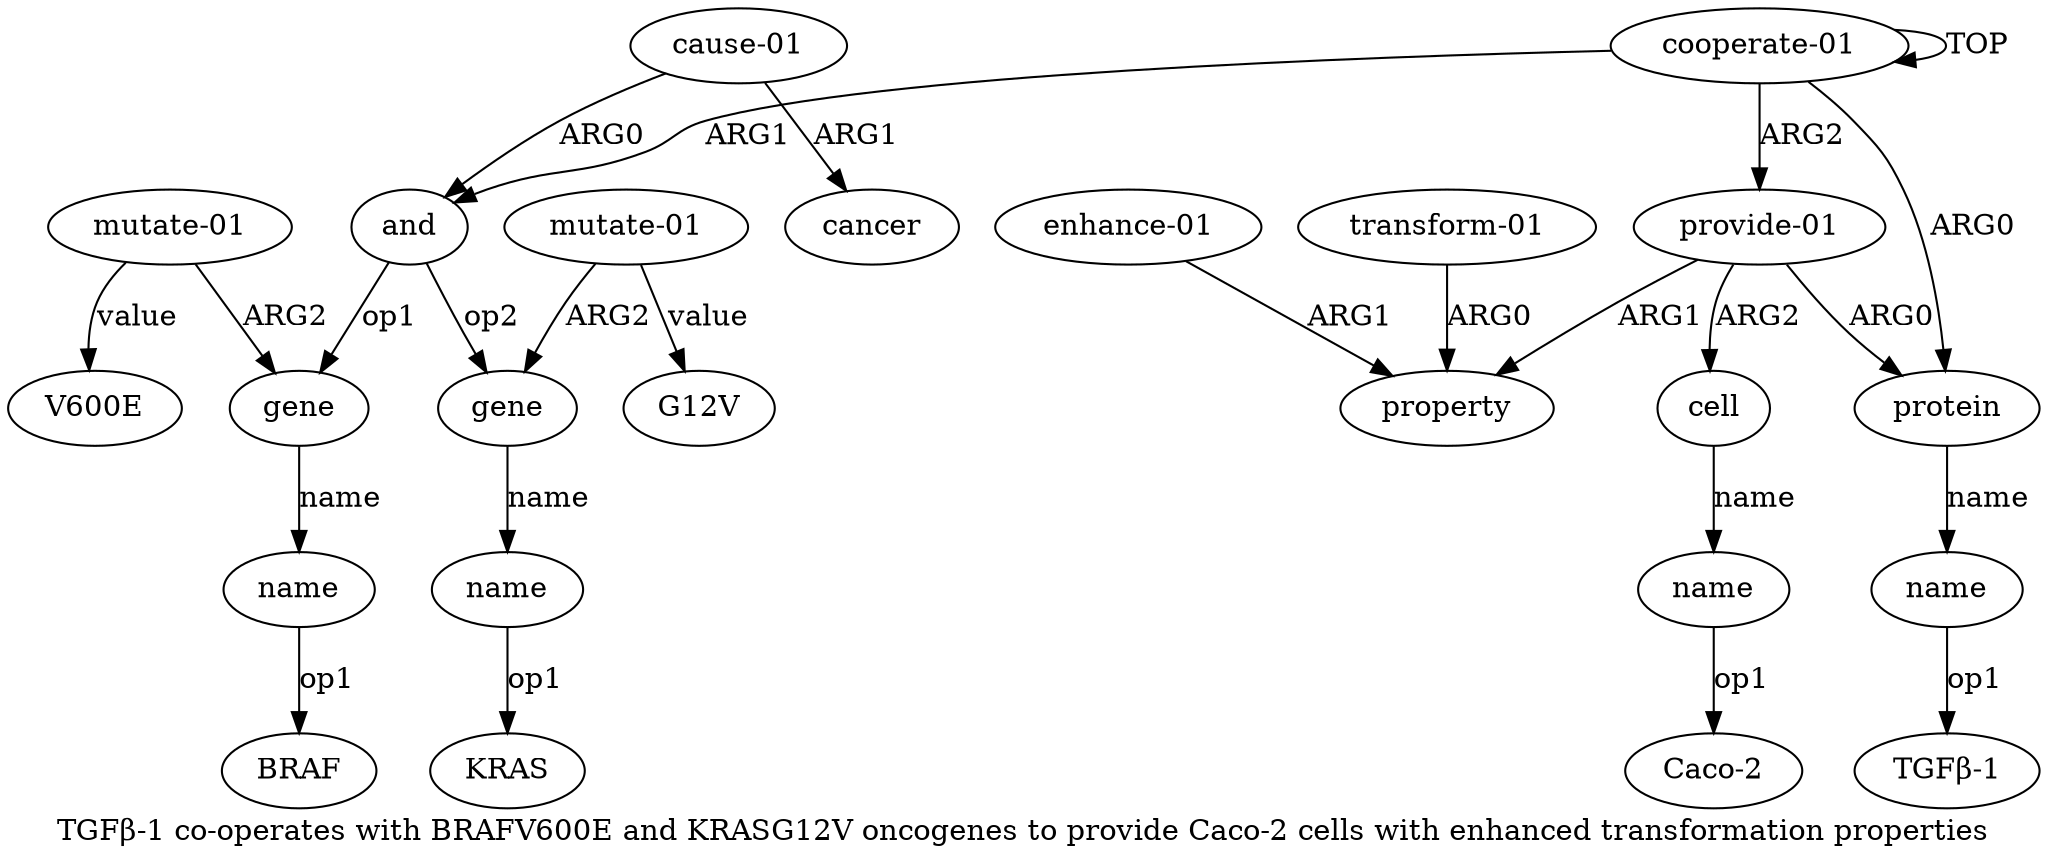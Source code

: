 digraph  {
	graph [label="TGFβ-1 co-operates with BRAFV600E and KRASG12V oncogenes to provide Caco-2 cells with enhanced transformation properties"];
	node [label="\N"];
	"a6 V600E"	 [color=black,
		gold_ind=-1,
		gold_label=V600E,
		label=V600E,
		test_ind=-1,
		test_label=V600E];
	"a9 G12V"	 [color=black,
		gold_ind=-1,
		gold_label=G12V,
		label=G12V,
		test_ind=-1,
		test_label=G12V];
	"a17 Caco-2"	 [color=black,
		gold_ind=-1,
		gold_label="Caco-2",
		label="Caco-2",
		test_ind=-1,
		test_label="Caco-2"];
	a15	 [color=black,
		gold_ind=15,
		gold_label="enhance-01",
		label="enhance-01",
		test_ind=15,
		test_label="enhance-01"];
	a13	 [color=black,
		gold_ind=13,
		gold_label=property,
		label=property,
		test_ind=13,
		test_label=property];
	a15 -> a13 [key=0,
	color=black,
	gold_label=ARG1,
	label=ARG1,
	test_label=ARG1];
a14 [color=black,
	gold_ind=14,
	gold_label="transform-01",
	label="transform-01",
	test_ind=14,
	test_label="transform-01"];
a14 -> a13 [key=0,
color=black,
gold_label=ARG0,
label=ARG0,
test_label=ARG0];
a17 [color=black,
gold_ind=17,
gold_label=name,
label=name,
test_ind=17,
test_label=name];
a17 -> "a17 Caco-2" [key=0,
color=black,
gold_label=op1,
label=op1,
test_label=op1];
a16 [color=black,
gold_ind=16,
gold_label=cell,
label=cell,
test_ind=16,
test_label=cell];
a16 -> a17 [key=0,
color=black,
gold_label=name,
label=name,
test_label=name];
a11 [color=black,
gold_ind=11,
gold_label=cancer,
label=cancer,
test_ind=11,
test_label=cancer];
a10 [color=black,
gold_ind=10,
gold_label="cause-01",
label="cause-01",
test_ind=10,
test_label="cause-01"];
a10 -> a11 [key=0,
color=black,
gold_label=ARG1,
label=ARG1,
test_label=ARG1];
a3 [color=black,
gold_ind=3,
gold_label=and,
label=and,
test_ind=3,
test_label=and];
a10 -> a3 [key=0,
color=black,
gold_label=ARG0,
label=ARG0,
test_label=ARG0];
a12 [color=black,
gold_ind=12,
gold_label="provide-01",
label="provide-01",
test_ind=12,
test_label="provide-01"];
a12 -> a16 [key=0,
color=black,
gold_label=ARG2,
label=ARG2,
test_label=ARG2];
a12 -> a13 [key=0,
color=black,
gold_label=ARG1,
label=ARG1,
test_label=ARG1];
a1 [color=black,
gold_ind=1,
gold_label=protein,
label=protein,
test_ind=1,
test_label=protein];
a12 -> a1 [key=0,
color=black,
gold_label=ARG0,
label=ARG0,
test_label=ARG0];
a2 [color=black,
gold_ind=2,
gold_label=name,
label=name,
test_ind=2,
test_label=name];
a1 -> a2 [key=0,
color=black,
gold_label=name,
label=name,
test_label=name];
a0 [color=black,
gold_ind=0,
gold_label="cooperate-01",
label="cooperate-01",
test_ind=0,
test_label="cooperate-01"];
a0 -> a12 [key=0,
color=black,
gold_label=ARG2,
label=ARG2,
test_label=ARG2];
a0 -> a1 [key=0,
color=black,
gold_label=ARG0,
label=ARG0,
test_label=ARG0];
a0 -> a0 [key=0,
color=black,
gold_label=TOP,
label=TOP,
test_label=TOP];
a0 -> a3 [key=0,
color=black,
gold_label=ARG1,
label=ARG1,
test_label=ARG1];
a4 [color=black,
gold_ind=4,
gold_label=gene,
label=gene,
test_ind=4,
test_label=gene];
a3 -> a4 [key=0,
color=black,
gold_label=op1,
label=op1,
test_label=op1];
a7 [color=black,
gold_ind=7,
gold_label=gene,
label=gene,
test_ind=7,
test_label=gene];
a3 -> a7 [key=0,
color=black,
gold_label=op2,
label=op2,
test_label=op2];
"a2 TGFβ-1" [color=black,
gold_ind=-1,
gold_label="TGFβ-1",
label="TGFβ-1",
test_ind=-1,
test_label="TGFβ-1"];
a2 -> "a2 TGFβ-1" [key=0,
color=black,
gold_label=op1,
label=op1,
test_label=op1];
a5 [color=black,
gold_ind=5,
gold_label=name,
label=name,
test_ind=5,
test_label=name];
"a5 BRAF" [color=black,
gold_ind=-1,
gold_label=BRAF,
label=BRAF,
test_ind=-1,
test_label=BRAF];
a5 -> "a5 BRAF" [key=0,
color=black,
gold_label=op1,
label=op1,
test_label=op1];
a4 -> a5 [key=0,
color=black,
gold_label=name,
label=name,
test_label=name];
a8 [color=black,
gold_ind=8,
gold_label=name,
label=name,
test_ind=8,
test_label=name];
a7 -> a8 [key=0,
color=black,
gold_label=name,
label=name,
test_label=name];
a6 [color=black,
gold_ind=6,
gold_label="mutate-01",
label="mutate-01",
test_ind=6,
test_label="mutate-01"];
a6 -> "a6 V600E" [key=0,
color=black,
gold_label=value,
label=value,
test_label=value];
a6 -> a4 [key=0,
color=black,
gold_label=ARG2,
label=ARG2,
test_label=ARG2];
a9 [color=black,
gold_ind=9,
gold_label="mutate-01",
label="mutate-01",
test_ind=9,
test_label="mutate-01"];
a9 -> "a9 G12V" [key=0,
color=black,
gold_label=value,
label=value,
test_label=value];
a9 -> a7 [key=0,
color=black,
gold_label=ARG2,
label=ARG2,
test_label=ARG2];
"a8 KRAS" [color=black,
gold_ind=-1,
gold_label=KRAS,
label=KRAS,
test_ind=-1,
test_label=KRAS];
a8 -> "a8 KRAS" [key=0,
color=black,
gold_label=op1,
label=op1,
test_label=op1];
}

